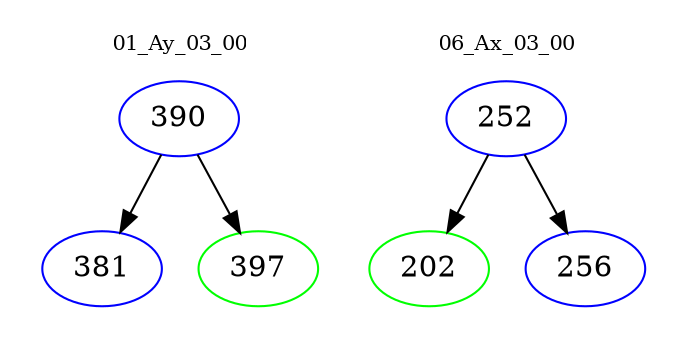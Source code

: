 digraph{
subgraph cluster_0 {
color = white
label = "01_Ay_03_00";
fontsize=10;
T0_390 [label="390", color="blue"]
T0_390 -> T0_381 [color="black"]
T0_381 [label="381", color="blue"]
T0_390 -> T0_397 [color="black"]
T0_397 [label="397", color="green"]
}
subgraph cluster_1 {
color = white
label = "06_Ax_03_00";
fontsize=10;
T1_252 [label="252", color="blue"]
T1_252 -> T1_202 [color="black"]
T1_202 [label="202", color="green"]
T1_252 -> T1_256 [color="black"]
T1_256 [label="256", color="blue"]
}
}

